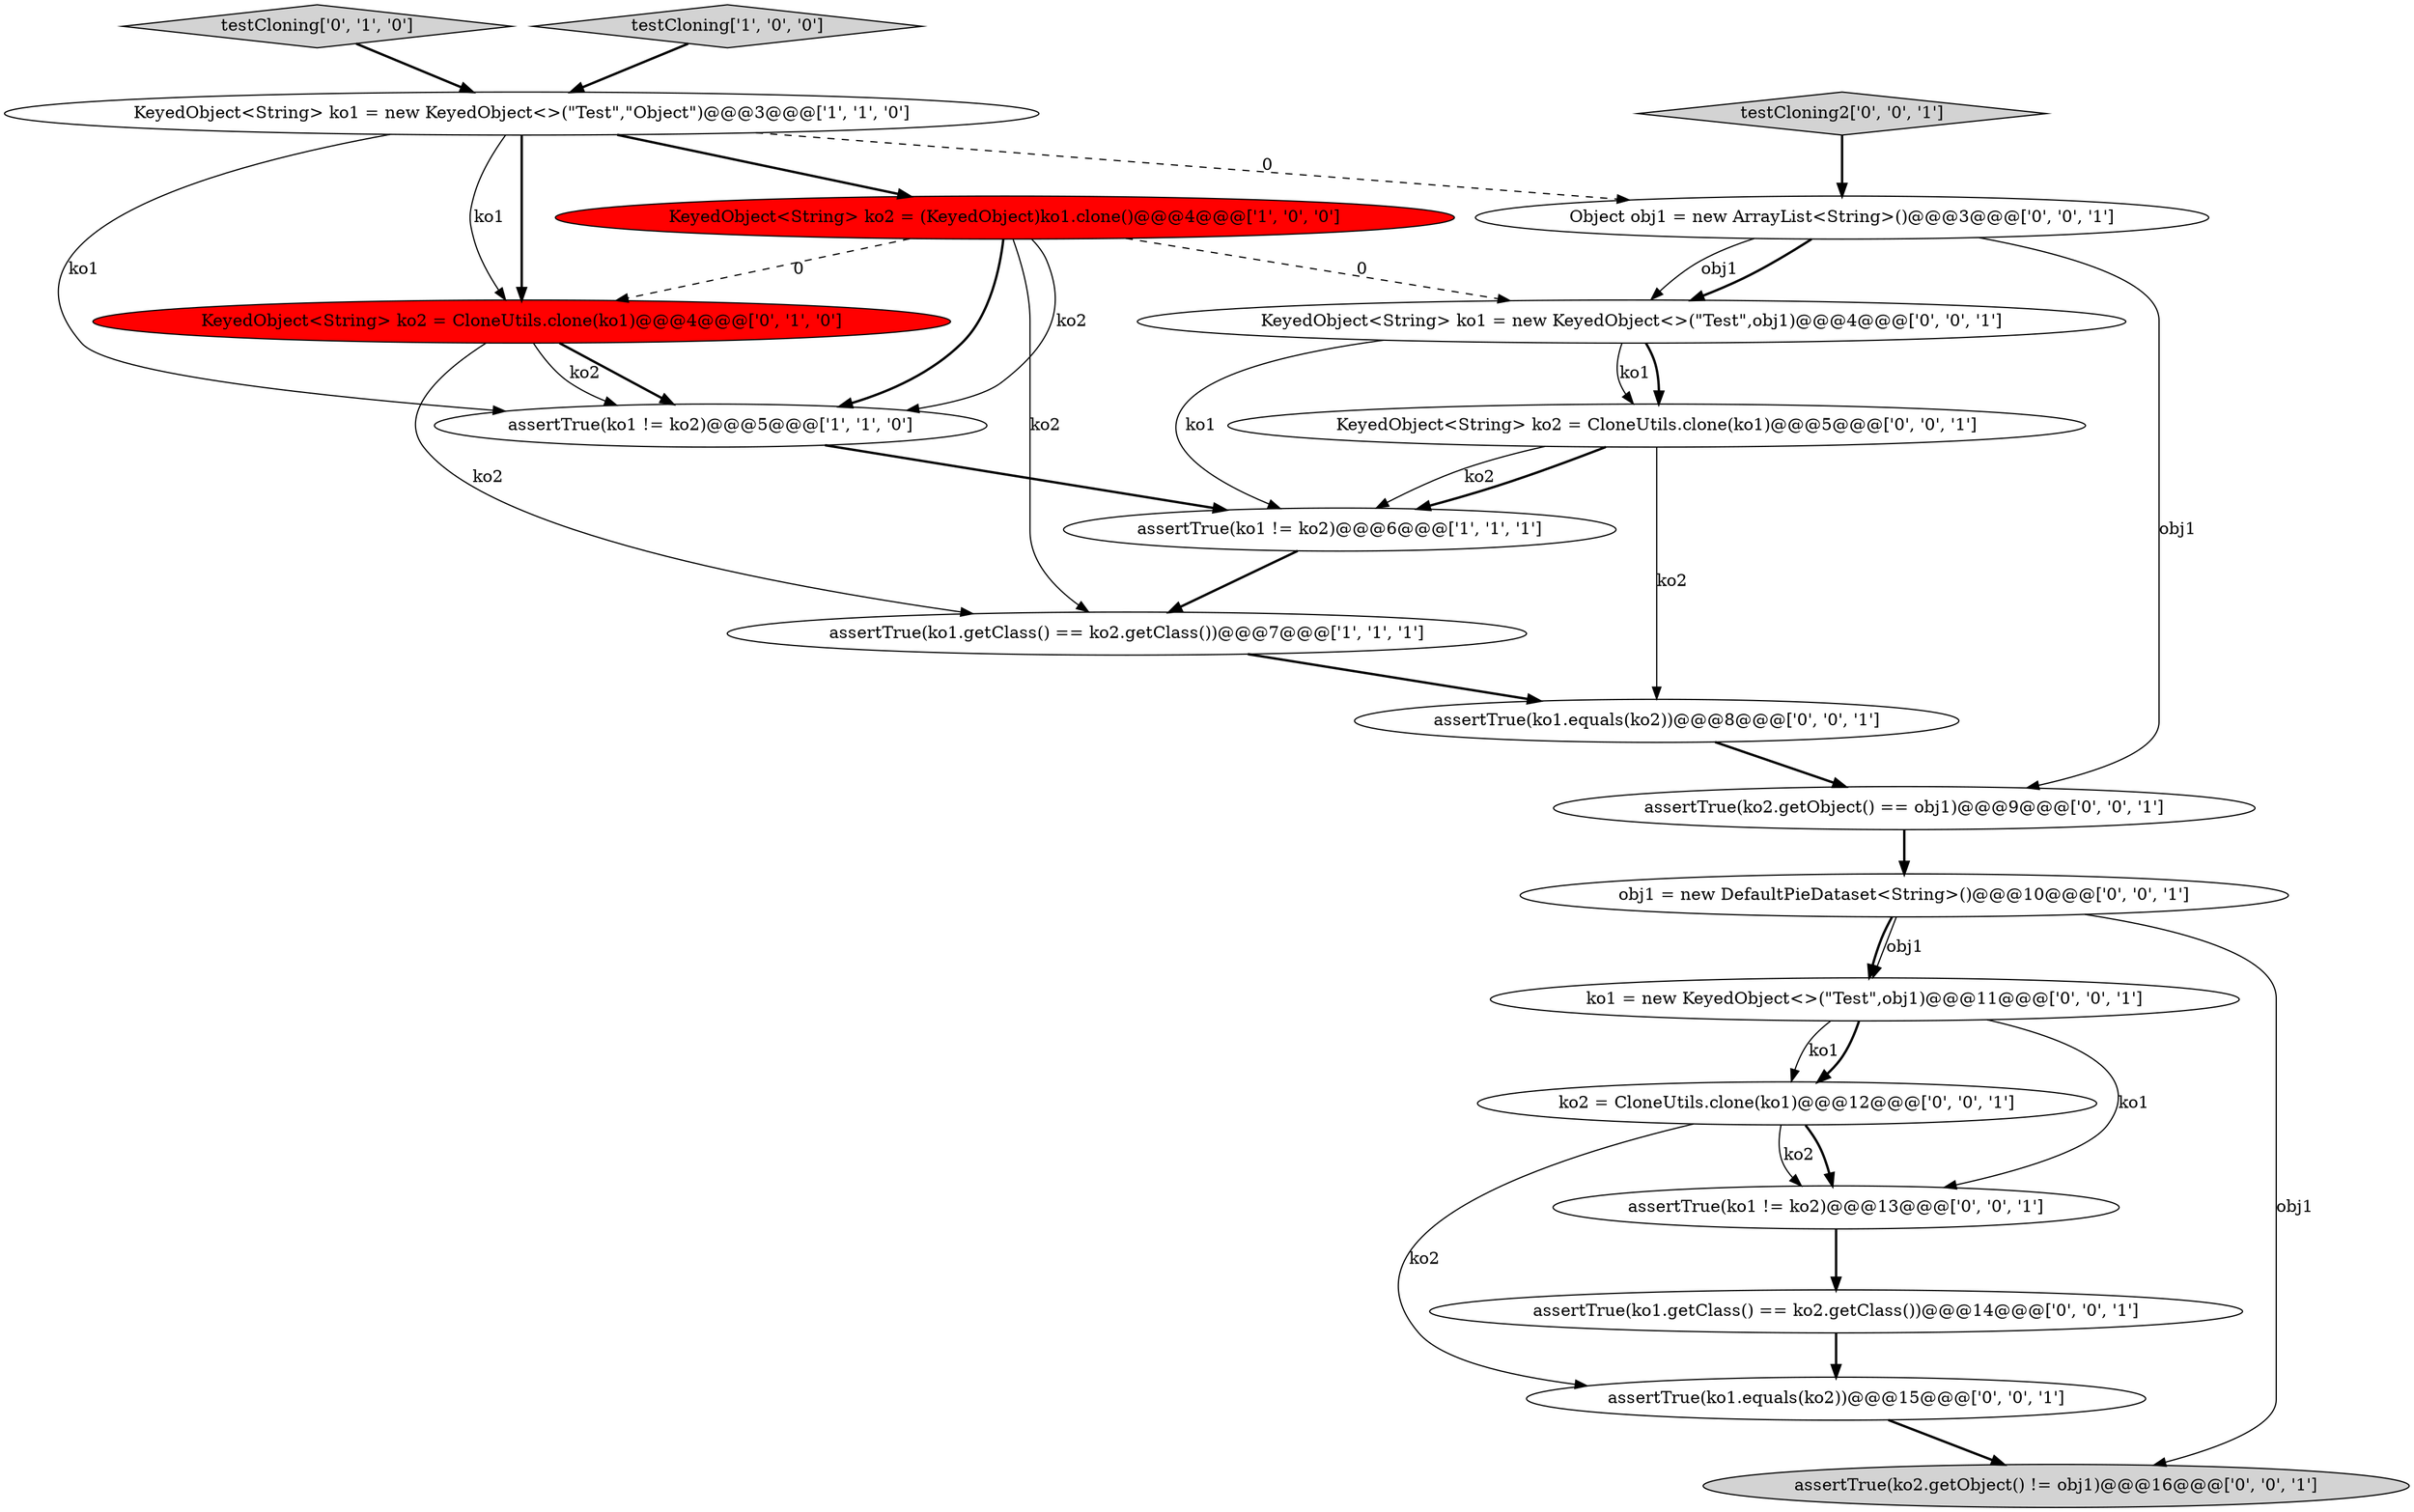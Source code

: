 digraph {
17 [style = filled, label = "assertTrue(ko1.getClass() == ko2.getClass())@@@14@@@['0', '0', '1']", fillcolor = white, shape = ellipse image = "AAA0AAABBB3BBB"];
13 [style = filled, label = "Object obj1 = new ArrayList<String>()@@@3@@@['0', '0', '1']", fillcolor = white, shape = ellipse image = "AAA0AAABBB3BBB"];
14 [style = filled, label = "ko1 = new KeyedObject<>(\"Test\",obj1)@@@11@@@['0', '0', '1']", fillcolor = white, shape = ellipse image = "AAA0AAABBB3BBB"];
12 [style = filled, label = "assertTrue(ko1.equals(ko2))@@@8@@@['0', '0', '1']", fillcolor = white, shape = ellipse image = "AAA0AAABBB3BBB"];
15 [style = filled, label = "assertTrue(ko2.getObject() != obj1)@@@16@@@['0', '0', '1']", fillcolor = lightgray, shape = ellipse image = "AAA0AAABBB3BBB"];
0 [style = filled, label = "KeyedObject<String> ko1 = new KeyedObject<>(\"Test\",\"Object\")@@@3@@@['1', '1', '0']", fillcolor = white, shape = ellipse image = "AAA0AAABBB1BBB"];
11 [style = filled, label = "testCloning2['0', '0', '1']", fillcolor = lightgray, shape = diamond image = "AAA0AAABBB3BBB"];
3 [style = filled, label = "assertTrue(ko1 != ko2)@@@5@@@['1', '1', '0']", fillcolor = white, shape = ellipse image = "AAA0AAABBB1BBB"];
9 [style = filled, label = "assertTrue(ko1.equals(ko2))@@@15@@@['0', '0', '1']", fillcolor = white, shape = ellipse image = "AAA0AAABBB3BBB"];
6 [style = filled, label = "testCloning['0', '1', '0']", fillcolor = lightgray, shape = diamond image = "AAA0AAABBB2BBB"];
7 [style = filled, label = "KeyedObject<String> ko2 = CloneUtils.clone(ko1)@@@4@@@['0', '1', '0']", fillcolor = red, shape = ellipse image = "AAA1AAABBB2BBB"];
8 [style = filled, label = "obj1 = new DefaultPieDataset<String>()@@@10@@@['0', '0', '1']", fillcolor = white, shape = ellipse image = "AAA0AAABBB3BBB"];
16 [style = filled, label = "KeyedObject<String> ko2 = CloneUtils.clone(ko1)@@@5@@@['0', '0', '1']", fillcolor = white, shape = ellipse image = "AAA0AAABBB3BBB"];
2 [style = filled, label = "KeyedObject<String> ko2 = (KeyedObject)ko1.clone()@@@4@@@['1', '0', '0']", fillcolor = red, shape = ellipse image = "AAA1AAABBB1BBB"];
5 [style = filled, label = "testCloning['1', '0', '0']", fillcolor = lightgray, shape = diamond image = "AAA0AAABBB1BBB"];
20 [style = filled, label = "assertTrue(ko2.getObject() == obj1)@@@9@@@['0', '0', '1']", fillcolor = white, shape = ellipse image = "AAA0AAABBB3BBB"];
1 [style = filled, label = "assertTrue(ko1.getClass() == ko2.getClass())@@@7@@@['1', '1', '1']", fillcolor = white, shape = ellipse image = "AAA0AAABBB1BBB"];
19 [style = filled, label = "assertTrue(ko1 != ko2)@@@13@@@['0', '0', '1']", fillcolor = white, shape = ellipse image = "AAA0AAABBB3BBB"];
4 [style = filled, label = "assertTrue(ko1 != ko2)@@@6@@@['1', '1', '1']", fillcolor = white, shape = ellipse image = "AAA0AAABBB1BBB"];
18 [style = filled, label = "ko2 = CloneUtils.clone(ko1)@@@12@@@['0', '0', '1']", fillcolor = white, shape = ellipse image = "AAA0AAABBB3BBB"];
10 [style = filled, label = "KeyedObject<String> ko1 = new KeyedObject<>(\"Test\",obj1)@@@4@@@['0', '0', '1']", fillcolor = white, shape = ellipse image = "AAA0AAABBB3BBB"];
13->10 [style = bold, label=""];
2->3 [style = solid, label="ko2"];
16->4 [style = solid, label="ko2"];
14->18 [style = solid, label="ko1"];
13->20 [style = solid, label="obj1"];
17->9 [style = bold, label=""];
2->3 [style = bold, label=""];
0->2 [style = bold, label=""];
18->19 [style = bold, label=""];
12->20 [style = bold, label=""];
8->14 [style = bold, label=""];
8->15 [style = solid, label="obj1"];
0->3 [style = solid, label="ko1"];
6->0 [style = bold, label=""];
19->17 [style = bold, label=""];
2->7 [style = dashed, label="0"];
0->7 [style = solid, label="ko1"];
8->14 [style = solid, label="obj1"];
3->4 [style = bold, label=""];
13->10 [style = solid, label="obj1"];
18->9 [style = solid, label="ko2"];
7->3 [style = bold, label=""];
2->10 [style = dashed, label="0"];
0->7 [style = bold, label=""];
18->19 [style = solid, label="ko2"];
20->8 [style = bold, label=""];
16->12 [style = solid, label="ko2"];
10->16 [style = bold, label=""];
5->0 [style = bold, label=""];
9->15 [style = bold, label=""];
10->4 [style = solid, label="ko1"];
11->13 [style = bold, label=""];
7->1 [style = solid, label="ko2"];
0->13 [style = dashed, label="0"];
7->3 [style = solid, label="ko2"];
1->12 [style = bold, label=""];
14->18 [style = bold, label=""];
4->1 [style = bold, label=""];
14->19 [style = solid, label="ko1"];
16->4 [style = bold, label=""];
10->16 [style = solid, label="ko1"];
2->1 [style = solid, label="ko2"];
}
